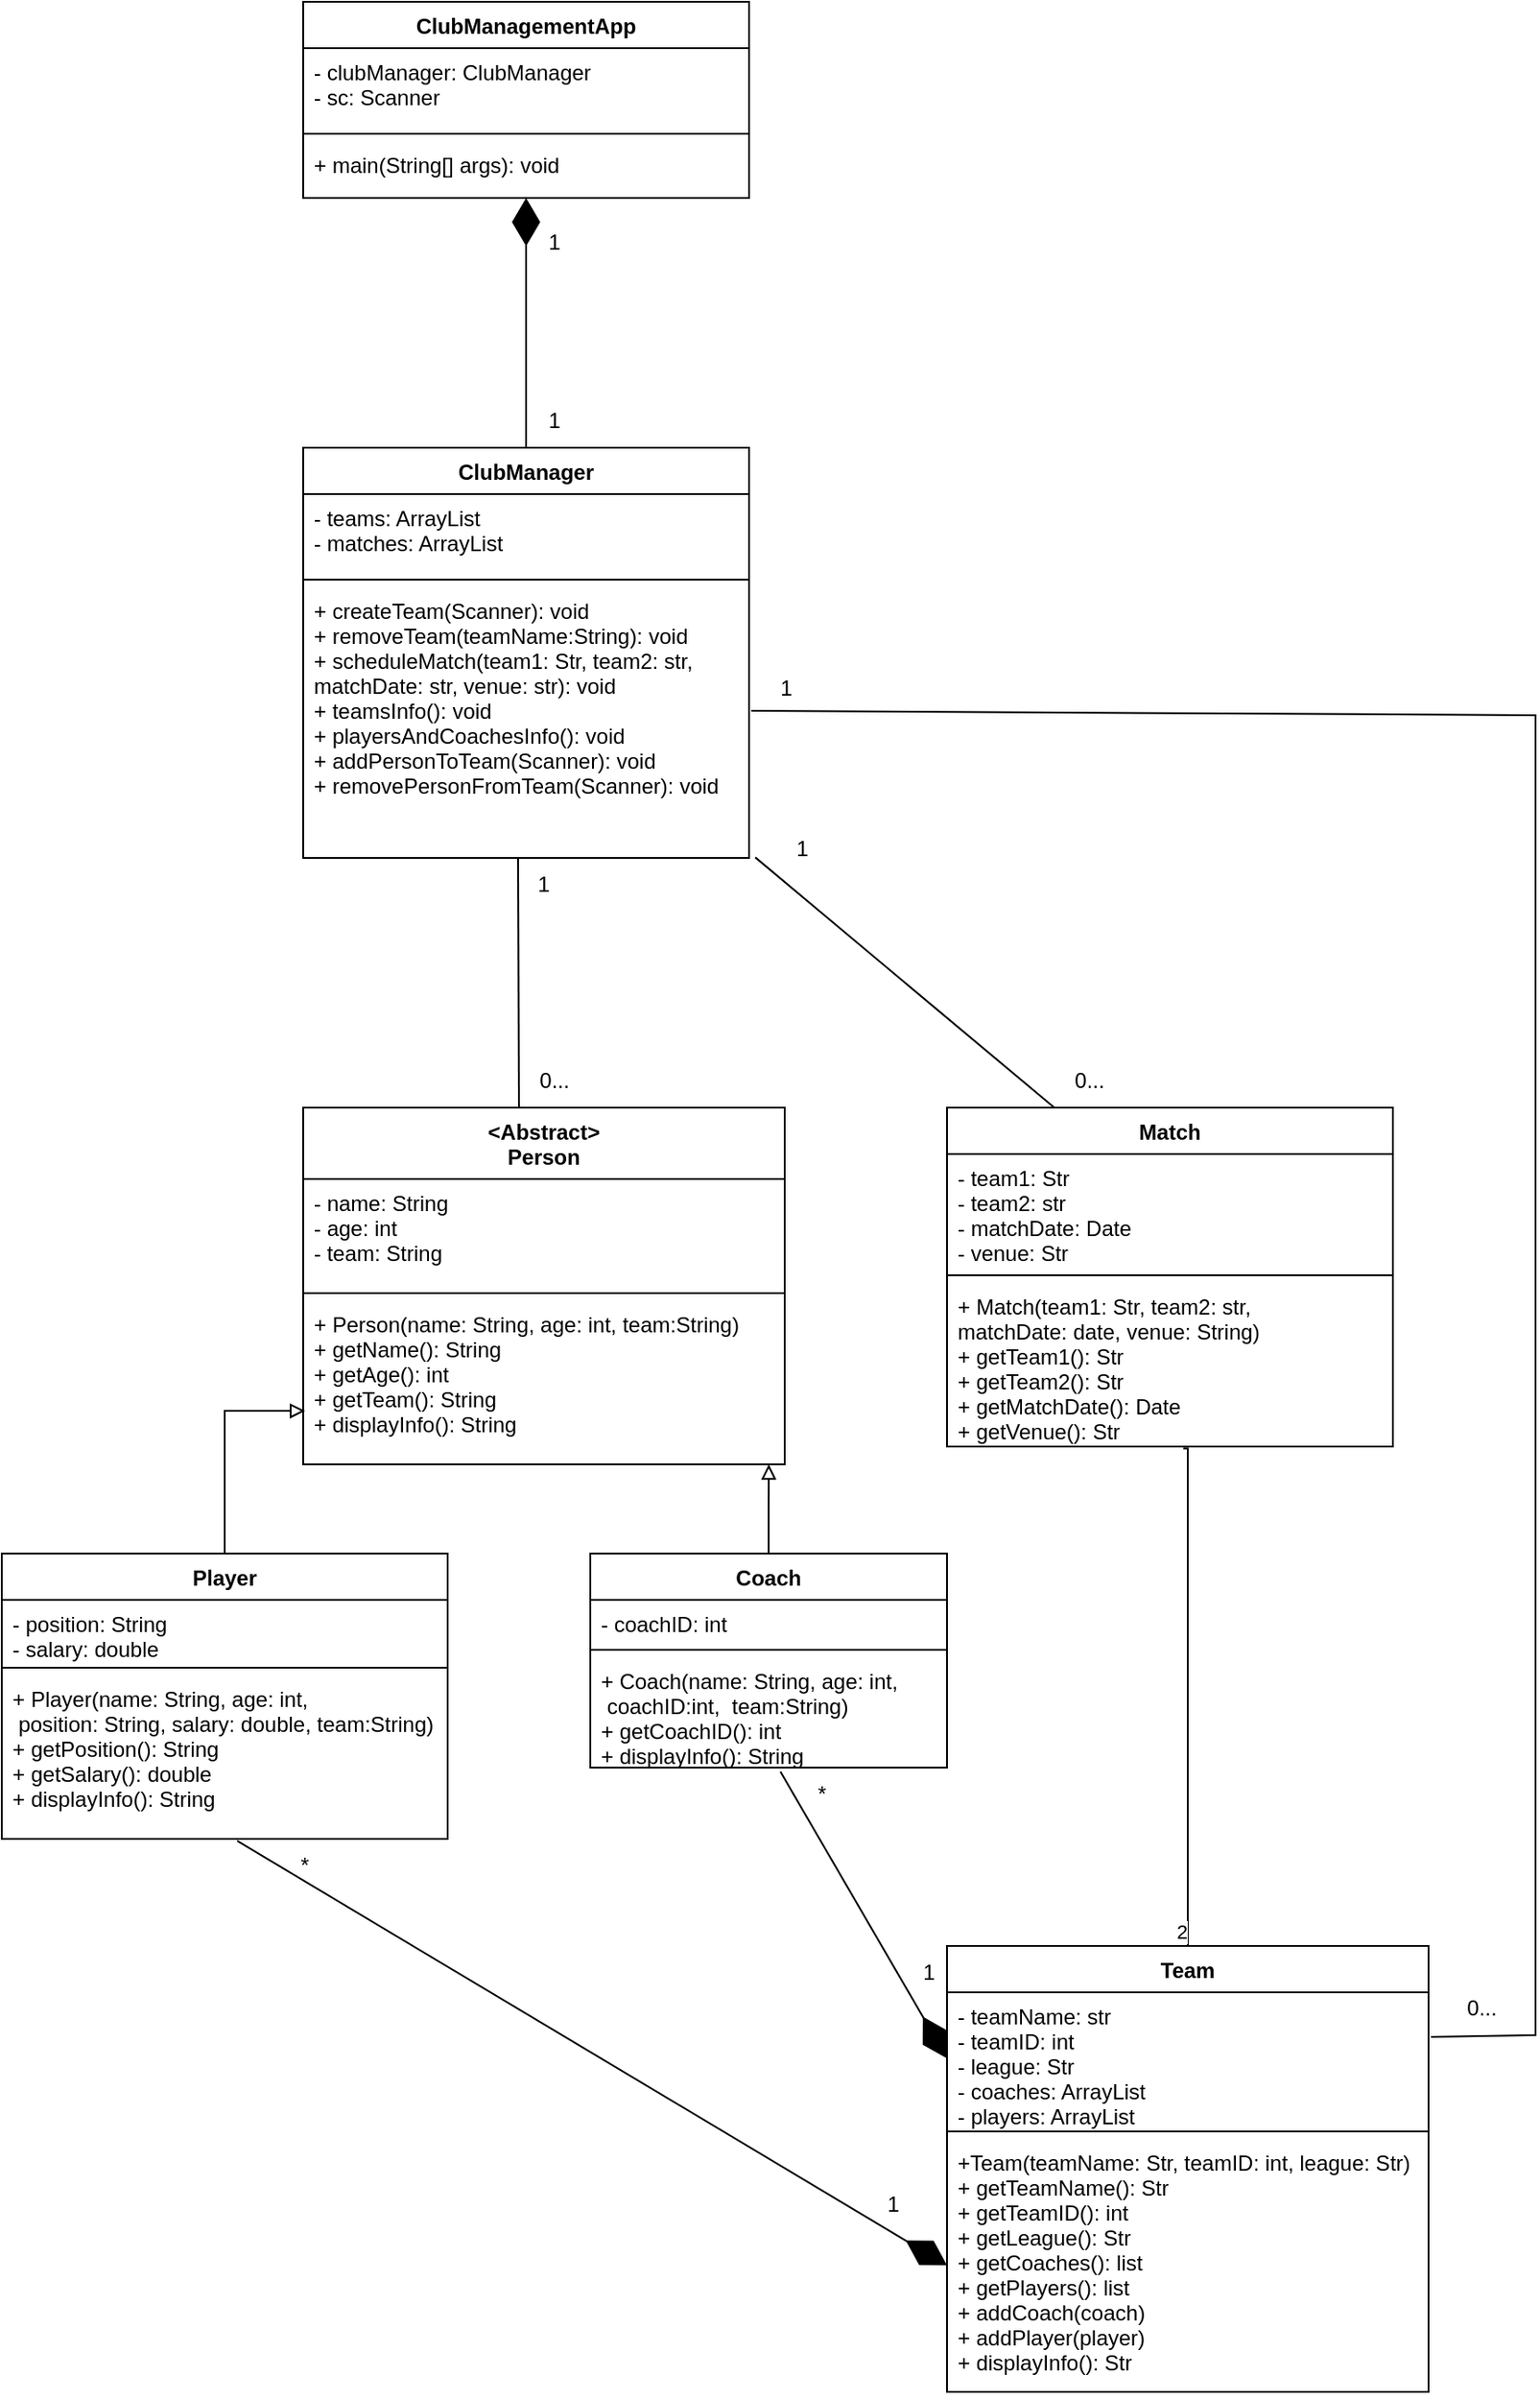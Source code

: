 <mxfile version="19.0.1" type="device"><diagram id="C5RBs43oDa-KdzZeNtuy" name="Page-1"><mxGraphModel dx="1391" dy="2142" grid="1" gridSize="10" guides="1" tooltips="1" connect="1" arrows="1" fold="1" page="1" pageScale="1" pageWidth="827" pageHeight="1169" math="0" shadow="0"><root><mxCell id="WIyWlLk6GJQsqaUBKTNV-0"/><mxCell id="WIyWlLk6GJQsqaUBKTNV-1" parent="WIyWlLk6GJQsqaUBKTNV-0"/><mxCell id="6xbzVxXad3uYgedOrMCX-0" value="&lt;Abstract&gt;&#10;Person" style="swimlane;fontStyle=1;align=center;verticalAlign=top;childLayout=stackLayout;horizontal=1;startSize=40;horizontalStack=0;resizeParent=1;resizeParentMax=0;resizeLast=0;collapsible=1;marginBottom=0;" vertex="1" parent="WIyWlLk6GJQsqaUBKTNV-1"><mxGeometry x="279" y="350" width="270" height="200" as="geometry"/></mxCell><mxCell id="6xbzVxXad3uYgedOrMCX-1" value="- name: String&#10;- age: int&#10;- team: String" style="text;strokeColor=none;fillColor=none;align=left;verticalAlign=top;spacingLeft=4;spacingRight=4;overflow=hidden;rotatable=0;points=[[0,0.5],[1,0.5]];portConstraint=eastwest;" vertex="1" parent="6xbzVxXad3uYgedOrMCX-0"><mxGeometry y="40" width="270" height="60" as="geometry"/></mxCell><mxCell id="6xbzVxXad3uYgedOrMCX-2" value="" style="line;strokeWidth=1;fillColor=none;align=left;verticalAlign=middle;spacingTop=-1;spacingLeft=3;spacingRight=3;rotatable=0;labelPosition=right;points=[];portConstraint=eastwest;" vertex="1" parent="6xbzVxXad3uYgedOrMCX-0"><mxGeometry y="100" width="270" height="8" as="geometry"/></mxCell><mxCell id="6xbzVxXad3uYgedOrMCX-3" value="+ Person(name: String, age: int, team:String)&#10;+ getName(): String&#10;+ getAge(): int&#10;+ getTeam(): String&#10;+ displayInfo(): String" style="text;strokeColor=none;fillColor=none;align=left;verticalAlign=top;spacingLeft=4;spacingRight=4;overflow=hidden;rotatable=0;points=[[0,0.5],[1,0.5]];portConstraint=eastwest;" vertex="1" parent="6xbzVxXad3uYgedOrMCX-0"><mxGeometry y="108" width="270" height="92" as="geometry"/></mxCell><mxCell id="6xbzVxXad3uYgedOrMCX-12" style="edgeStyle=orthogonalEdgeStyle;rounded=0;orthogonalLoop=1;jettySize=auto;html=1;entryX=0.004;entryY=0.674;entryDx=0;entryDy=0;entryPerimeter=0;endArrow=block;endFill=0;" edge="1" parent="WIyWlLk6GJQsqaUBKTNV-1" source="6xbzVxXad3uYgedOrMCX-4" target="6xbzVxXad3uYgedOrMCX-3"><mxGeometry relative="1" as="geometry"/></mxCell><mxCell id="6xbzVxXad3uYgedOrMCX-4" value="Player" style="swimlane;fontStyle=1;align=center;verticalAlign=top;childLayout=stackLayout;horizontal=1;startSize=26;horizontalStack=0;resizeParent=1;resizeParentMax=0;resizeLast=0;collapsible=1;marginBottom=0;" vertex="1" parent="WIyWlLk6GJQsqaUBKTNV-1"><mxGeometry x="110" y="600" width="250" height="160" as="geometry"/></mxCell><mxCell id="6xbzVxXad3uYgedOrMCX-5" value="- position: String&#10;- salary: double" style="text;strokeColor=none;fillColor=none;align=left;verticalAlign=top;spacingLeft=4;spacingRight=4;overflow=hidden;rotatable=0;points=[[0,0.5],[1,0.5]];portConstraint=eastwest;" vertex="1" parent="6xbzVxXad3uYgedOrMCX-4"><mxGeometry y="26" width="250" height="34" as="geometry"/></mxCell><mxCell id="6xbzVxXad3uYgedOrMCX-6" value="" style="line;strokeWidth=1;fillColor=none;align=left;verticalAlign=middle;spacingTop=-1;spacingLeft=3;spacingRight=3;rotatable=0;labelPosition=right;points=[];portConstraint=eastwest;" vertex="1" parent="6xbzVxXad3uYgedOrMCX-4"><mxGeometry y="60" width="250" height="8" as="geometry"/></mxCell><mxCell id="6xbzVxXad3uYgedOrMCX-7" value="+ Player(name: String, age: int,&#10; position: String, salary: double, team:String)&#10;+ getPosition(): String&#10;+ getSalary(): double&#10;+ displayInfo(): String" style="text;strokeColor=none;fillColor=none;align=left;verticalAlign=top;spacingLeft=4;spacingRight=4;overflow=hidden;rotatable=0;points=[[0,0.5],[1,0.5]];portConstraint=eastwest;" vertex="1" parent="6xbzVxXad3uYgedOrMCX-4"><mxGeometry y="68" width="250" height="92" as="geometry"/></mxCell><mxCell id="6xbzVxXad3uYgedOrMCX-13" style="edgeStyle=orthogonalEdgeStyle;rounded=0;orthogonalLoop=1;jettySize=auto;html=1;entryX=0.967;entryY=1;entryDx=0;entryDy=0;entryPerimeter=0;endArrow=block;endFill=0;" edge="1" parent="WIyWlLk6GJQsqaUBKTNV-1" source="6xbzVxXad3uYgedOrMCX-8" target="6xbzVxXad3uYgedOrMCX-3"><mxGeometry relative="1" as="geometry"/></mxCell><mxCell id="6xbzVxXad3uYgedOrMCX-8" value="Coach" style="swimlane;fontStyle=1;align=center;verticalAlign=top;childLayout=stackLayout;horizontal=1;startSize=26;horizontalStack=0;resizeParent=1;resizeParentMax=0;resizeLast=0;collapsible=1;marginBottom=0;" vertex="1" parent="WIyWlLk6GJQsqaUBKTNV-1"><mxGeometry x="440" y="600" width="200" height="120" as="geometry"/></mxCell><mxCell id="6xbzVxXad3uYgedOrMCX-9" value="- coachID: int" style="text;strokeColor=none;fillColor=none;align=left;verticalAlign=top;spacingLeft=4;spacingRight=4;overflow=hidden;rotatable=0;points=[[0,0.5],[1,0.5]];portConstraint=eastwest;" vertex="1" parent="6xbzVxXad3uYgedOrMCX-8"><mxGeometry y="26" width="200" height="24" as="geometry"/></mxCell><mxCell id="6xbzVxXad3uYgedOrMCX-10" value="" style="line;strokeWidth=1;fillColor=none;align=left;verticalAlign=middle;spacingTop=-1;spacingLeft=3;spacingRight=3;rotatable=0;labelPosition=right;points=[];portConstraint=eastwest;" vertex="1" parent="6xbzVxXad3uYgedOrMCX-8"><mxGeometry y="50" width="200" height="8" as="geometry"/></mxCell><mxCell id="6xbzVxXad3uYgedOrMCX-11" value="+ Coach(name: String, age: int,&#10; coachID:int,  team:String)&#10;+ getCoachID(): int&#10;+ displayInfo(): String" style="text;strokeColor=none;fillColor=none;align=left;verticalAlign=top;spacingLeft=4;spacingRight=4;overflow=hidden;rotatable=0;points=[[0,0.5],[1,0.5]];portConstraint=eastwest;" vertex="1" parent="6xbzVxXad3uYgedOrMCX-8"><mxGeometry y="58" width="200" height="62" as="geometry"/></mxCell><mxCell id="6xbzVxXad3uYgedOrMCX-14" value="Match" style="swimlane;fontStyle=1;align=center;verticalAlign=top;childLayout=stackLayout;horizontal=1;startSize=26;horizontalStack=0;resizeParent=1;resizeParentMax=0;resizeLast=0;collapsible=1;marginBottom=0;" vertex="1" parent="WIyWlLk6GJQsqaUBKTNV-1"><mxGeometry x="640" y="350" width="250" height="190" as="geometry"/></mxCell><mxCell id="6xbzVxXad3uYgedOrMCX-15" value="- team1: Str&#10;- team2: str&#10;- matchDate: Date&#10;- venue: Str" style="text;strokeColor=none;fillColor=none;align=left;verticalAlign=top;spacingLeft=4;spacingRight=4;overflow=hidden;rotatable=0;points=[[0,0.5],[1,0.5]];portConstraint=eastwest;" vertex="1" parent="6xbzVxXad3uYgedOrMCX-14"><mxGeometry y="26" width="250" height="64" as="geometry"/></mxCell><mxCell id="6xbzVxXad3uYgedOrMCX-16" value="" style="line;strokeWidth=1;fillColor=none;align=left;verticalAlign=middle;spacingTop=-1;spacingLeft=3;spacingRight=3;rotatable=0;labelPosition=right;points=[];portConstraint=eastwest;" vertex="1" parent="6xbzVxXad3uYgedOrMCX-14"><mxGeometry y="90" width="250" height="8" as="geometry"/></mxCell><mxCell id="6xbzVxXad3uYgedOrMCX-17" value="+ Match(team1: Str, team2: str, &#10;matchDate: date, venue: String)&#10;+ getTeam1(): Str&#10;+ getTeam2(): Str&#10;+ getMatchDate(): Date&#10;+ getVenue(): Str" style="text;strokeColor=none;fillColor=none;align=left;verticalAlign=top;spacingLeft=4;spacingRight=4;overflow=hidden;rotatable=0;points=[[0,0.5],[1,0.5]];portConstraint=eastwest;" vertex="1" parent="6xbzVxXad3uYgedOrMCX-14"><mxGeometry y="98" width="250" height="92" as="geometry"/></mxCell><mxCell id="6xbzVxXad3uYgedOrMCX-18" value="Team" style="swimlane;fontStyle=1;align=center;verticalAlign=top;childLayout=stackLayout;horizontal=1;startSize=26;horizontalStack=0;resizeParent=1;resizeParentMax=0;resizeLast=0;collapsible=1;marginBottom=0;" vertex="1" parent="WIyWlLk6GJQsqaUBKTNV-1"><mxGeometry x="640" y="820" width="270" height="250" as="geometry"/></mxCell><mxCell id="6xbzVxXad3uYgedOrMCX-19" value="- teamName: str&#10;- teamID: int&#10;- league: Str&#10;- coaches: ArrayList&#10;- players: ArrayList" style="text;strokeColor=none;fillColor=none;align=left;verticalAlign=top;spacingLeft=4;spacingRight=4;overflow=hidden;rotatable=0;points=[[0,0.5],[1,0.5]];portConstraint=eastwest;" vertex="1" parent="6xbzVxXad3uYgedOrMCX-18"><mxGeometry y="26" width="270" height="74" as="geometry"/></mxCell><mxCell id="6xbzVxXad3uYgedOrMCX-20" value="" style="line;strokeWidth=1;fillColor=none;align=left;verticalAlign=middle;spacingTop=-1;spacingLeft=3;spacingRight=3;rotatable=0;labelPosition=right;points=[];portConstraint=eastwest;" vertex="1" parent="6xbzVxXad3uYgedOrMCX-18"><mxGeometry y="100" width="270" height="8" as="geometry"/></mxCell><mxCell id="6xbzVxXad3uYgedOrMCX-21" value="+Team(teamName: Str, teamID: int, league: Str)&#10;+ getTeamName(): Str&#10;+ getTeamID(): int&#10;+ getLeague(): Str&#10;+ getCoaches(): list&#10;+ getPlayers(): list&#10;+ addCoach(coach)&#10;+ addPlayer(player)&#10;+ displayInfo(): Str" style="text;strokeColor=none;fillColor=none;align=left;verticalAlign=top;spacingLeft=4;spacingRight=4;overflow=hidden;rotatable=0;points=[[0,0.5],[1,0.5]];portConstraint=eastwest;" vertex="1" parent="6xbzVxXad3uYgedOrMCX-18"><mxGeometry y="108" width="270" height="142" as="geometry"/></mxCell><mxCell id="6xbzVxXad3uYgedOrMCX-22" value="" style="endArrow=none;html=1;edgeStyle=orthogonalEdgeStyle;rounded=0;entryX=0.5;entryY=0;entryDx=0;entryDy=0;exitX=0.53;exitY=1.012;exitDx=0;exitDy=0;exitPerimeter=0;" edge="1" parent="WIyWlLk6GJQsqaUBKTNV-1" source="6xbzVxXad3uYgedOrMCX-17" target="6xbzVxXad3uYgedOrMCX-18"><mxGeometry relative="1" as="geometry"><mxPoint x="775" y="570" as="sourcePoint"/><mxPoint x="750" y="730" as="targetPoint"/><Array as="points"><mxPoint x="775" y="541"/></Array></mxGeometry></mxCell><mxCell id="6xbzVxXad3uYgedOrMCX-24" value="2" style="edgeLabel;resizable=0;html=1;align=right;verticalAlign=bottom;" connectable="0" vertex="1" parent="6xbzVxXad3uYgedOrMCX-22"><mxGeometry x="1" relative="1" as="geometry"/></mxCell><mxCell id="6xbzVxXad3uYgedOrMCX-25" value="" style="endArrow=diamondThin;endFill=1;endSize=24;html=1;rounded=0;exitX=0.528;exitY=1.012;exitDx=0;exitDy=0;exitPerimeter=0;entryX=0;entryY=0.5;entryDx=0;entryDy=0;" edge="1" parent="WIyWlLk6GJQsqaUBKTNV-1" source="6xbzVxXad3uYgedOrMCX-7" target="6xbzVxXad3uYgedOrMCX-21"><mxGeometry width="160" relative="1" as="geometry"><mxPoint x="590" y="730" as="sourcePoint"/><mxPoint x="750" y="730" as="targetPoint"/></mxGeometry></mxCell><mxCell id="6xbzVxXad3uYgedOrMCX-26" value="1" style="text;html=1;strokeColor=none;fillColor=none;align=center;verticalAlign=middle;whiteSpace=wrap;rounded=0;" vertex="1" parent="WIyWlLk6GJQsqaUBKTNV-1"><mxGeometry x="580" y="950" width="60" height="30" as="geometry"/></mxCell><mxCell id="6xbzVxXad3uYgedOrMCX-27" value="*" style="text;html=1;strokeColor=none;fillColor=none;align=center;verticalAlign=middle;whiteSpace=wrap;rounded=0;" vertex="1" parent="WIyWlLk6GJQsqaUBKTNV-1"><mxGeometry x="250" y="760" width="60" height="30" as="geometry"/></mxCell><mxCell id="6xbzVxXad3uYgedOrMCX-28" value="" style="endArrow=diamondThin;endFill=1;endSize=24;html=1;rounded=0;entryX=0;entryY=0.5;entryDx=0;entryDy=0;exitX=0.533;exitY=1.037;exitDx=0;exitDy=0;exitPerimeter=0;" edge="1" parent="WIyWlLk6GJQsqaUBKTNV-1" source="6xbzVxXad3uYgedOrMCX-11" target="6xbzVxXad3uYgedOrMCX-19"><mxGeometry width="160" relative="1" as="geometry"><mxPoint x="560" y="730" as="sourcePoint"/><mxPoint x="750" y="730" as="targetPoint"/></mxGeometry></mxCell><mxCell id="6xbzVxXad3uYgedOrMCX-29" value="*" style="text;html=1;strokeColor=none;fillColor=none;align=center;verticalAlign=middle;whiteSpace=wrap;rounded=0;" vertex="1" parent="WIyWlLk6GJQsqaUBKTNV-1"><mxGeometry x="540" y="720" width="60" height="30" as="geometry"/></mxCell><mxCell id="6xbzVxXad3uYgedOrMCX-30" value="1" style="text;html=1;strokeColor=none;fillColor=none;align=center;verticalAlign=middle;whiteSpace=wrap;rounded=0;" vertex="1" parent="WIyWlLk6GJQsqaUBKTNV-1"><mxGeometry x="600" y="820" width="60" height="30" as="geometry"/></mxCell><mxCell id="6xbzVxXad3uYgedOrMCX-31" value="ClubManager" style="swimlane;fontStyle=1;align=center;verticalAlign=top;childLayout=stackLayout;horizontal=1;startSize=26;horizontalStack=0;resizeParent=1;resizeParentMax=0;resizeLast=0;collapsible=1;marginBottom=0;" vertex="1" parent="WIyWlLk6GJQsqaUBKTNV-1"><mxGeometry x="279" y="-20" width="250" height="230" as="geometry"/></mxCell><mxCell id="6xbzVxXad3uYgedOrMCX-32" value="- teams: ArrayList&#10;- matches: ArrayList" style="text;strokeColor=none;fillColor=none;align=left;verticalAlign=top;spacingLeft=4;spacingRight=4;overflow=hidden;rotatable=0;points=[[0,0.5],[1,0.5]];portConstraint=eastwest;" vertex="1" parent="6xbzVxXad3uYgedOrMCX-31"><mxGeometry y="26" width="250" height="44" as="geometry"/></mxCell><mxCell id="6xbzVxXad3uYgedOrMCX-33" value="" style="line;strokeWidth=1;fillColor=none;align=left;verticalAlign=middle;spacingTop=-1;spacingLeft=3;spacingRight=3;rotatable=0;labelPosition=right;points=[];portConstraint=eastwest;" vertex="1" parent="6xbzVxXad3uYgedOrMCX-31"><mxGeometry y="70" width="250" height="8" as="geometry"/></mxCell><mxCell id="6xbzVxXad3uYgedOrMCX-34" value="+ createTeam(Scanner): void&#10;+ removeTeam(teamName:String): void&#10;+ scheduleMatch(team1: Str, team2: str,&#10;matchDate: str, venue: str): void&#10;+ teamsInfo(): void&#10;+ playersAndCoachesInfo(): void&#10;+ addPersonToTeam(Scanner): void&#10;+ removePersonFromTeam(Scanner): void&#10;" style="text;strokeColor=none;fillColor=none;align=left;verticalAlign=top;spacingLeft=4;spacingRight=4;overflow=hidden;rotatable=0;points=[[0,0.5],[1,0.5]];portConstraint=eastwest;" vertex="1" parent="6xbzVxXad3uYgedOrMCX-31"><mxGeometry y="78" width="250" height="152" as="geometry"/></mxCell><mxCell id="6xbzVxXad3uYgedOrMCX-35" value="" style="endArrow=none;html=1;rounded=0;entryX=0.482;entryY=0.998;entryDx=0;entryDy=0;entryPerimeter=0;" edge="1" parent="WIyWlLk6GJQsqaUBKTNV-1" target="6xbzVxXad3uYgedOrMCX-34"><mxGeometry width="50" height="50" relative="1" as="geometry"><mxPoint x="400" y="350" as="sourcePoint"/><mxPoint x="450" y="300" as="targetPoint"/></mxGeometry></mxCell><mxCell id="6xbzVxXad3uYgedOrMCX-36" value="" style="endArrow=none;html=1;rounded=0;entryX=1.014;entryY=0.998;entryDx=0;entryDy=0;entryPerimeter=0;" edge="1" parent="WIyWlLk6GJQsqaUBKTNV-1" target="6xbzVxXad3uYgedOrMCX-34"><mxGeometry width="50" height="50" relative="1" as="geometry"><mxPoint x="700.5" y="350.3" as="sourcePoint"/><mxPoint x="700" y="209.996" as="targetPoint"/></mxGeometry></mxCell><mxCell id="6xbzVxXad3uYgedOrMCX-37" value="" style="endArrow=none;html=1;rounded=0;exitX=1.005;exitY=0.337;exitDx=0;exitDy=0;exitPerimeter=0;entryX=1.005;entryY=0.457;entryDx=0;entryDy=0;entryPerimeter=0;" edge="1" parent="WIyWlLk6GJQsqaUBKTNV-1" source="6xbzVxXad3uYgedOrMCX-19" target="6xbzVxXad3uYgedOrMCX-34"><mxGeometry width="50" height="50" relative="1" as="geometry"><mxPoint x="960.5" y="870.3" as="sourcePoint"/><mxPoint x="970" y="130" as="targetPoint"/><Array as="points"><mxPoint x="970" y="870"/><mxPoint x="970" y="130"/></Array></mxGeometry></mxCell><mxCell id="6xbzVxXad3uYgedOrMCX-38" value="1" style="text;html=1;strokeColor=none;fillColor=none;align=center;verticalAlign=middle;whiteSpace=wrap;rounded=0;" vertex="1" parent="WIyWlLk6GJQsqaUBKTNV-1"><mxGeometry x="384" y="210" width="60" height="30" as="geometry"/></mxCell><mxCell id="6xbzVxXad3uYgedOrMCX-39" value="1" style="text;html=1;strokeColor=none;fillColor=none;align=center;verticalAlign=middle;whiteSpace=wrap;rounded=0;" vertex="1" parent="WIyWlLk6GJQsqaUBKTNV-1"><mxGeometry x="529" y="190" width="60" height="30" as="geometry"/></mxCell><mxCell id="6xbzVxXad3uYgedOrMCX-40" value="1" style="text;html=1;strokeColor=none;fillColor=none;align=center;verticalAlign=middle;whiteSpace=wrap;rounded=0;" vertex="1" parent="WIyWlLk6GJQsqaUBKTNV-1"><mxGeometry x="520" y="100" width="60" height="30" as="geometry"/></mxCell><mxCell id="6xbzVxXad3uYgedOrMCX-41" value="0..." style="text;html=1;strokeColor=none;fillColor=none;align=center;verticalAlign=middle;whiteSpace=wrap;rounded=0;" vertex="1" parent="WIyWlLk6GJQsqaUBKTNV-1"><mxGeometry x="390" y="320" width="60" height="30" as="geometry"/></mxCell><mxCell id="6xbzVxXad3uYgedOrMCX-42" value="0..." style="text;html=1;strokeColor=none;fillColor=none;align=center;verticalAlign=middle;whiteSpace=wrap;rounded=0;" vertex="1" parent="WIyWlLk6GJQsqaUBKTNV-1"><mxGeometry x="910" y="840" width="60" height="30" as="geometry"/></mxCell><mxCell id="6xbzVxXad3uYgedOrMCX-43" value="0..." style="text;html=1;strokeColor=none;fillColor=none;align=center;verticalAlign=middle;whiteSpace=wrap;rounded=0;" vertex="1" parent="WIyWlLk6GJQsqaUBKTNV-1"><mxGeometry x="690" y="320" width="60" height="30" as="geometry"/></mxCell><mxCell id="6xbzVxXad3uYgedOrMCX-44" value="ClubManagementApp" style="swimlane;fontStyle=1;align=center;verticalAlign=top;childLayout=stackLayout;horizontal=1;startSize=26;horizontalStack=0;resizeParent=1;resizeParentMax=0;resizeLast=0;collapsible=1;marginBottom=0;" vertex="1" parent="WIyWlLk6GJQsqaUBKTNV-1"><mxGeometry x="279" y="-270" width="250" height="110" as="geometry"/></mxCell><mxCell id="6xbzVxXad3uYgedOrMCX-45" value="- clubManager: ClubManager&#10;- sc: Scanner" style="text;strokeColor=none;fillColor=none;align=left;verticalAlign=top;spacingLeft=4;spacingRight=4;overflow=hidden;rotatable=0;points=[[0,0.5],[1,0.5]];portConstraint=eastwest;" vertex="1" parent="6xbzVxXad3uYgedOrMCX-44"><mxGeometry y="26" width="250" height="44" as="geometry"/></mxCell><mxCell id="6xbzVxXad3uYgedOrMCX-46" value="" style="line;strokeWidth=1;fillColor=none;align=left;verticalAlign=middle;spacingTop=-1;spacingLeft=3;spacingRight=3;rotatable=0;labelPosition=right;points=[];portConstraint=eastwest;" vertex="1" parent="6xbzVxXad3uYgedOrMCX-44"><mxGeometry y="70" width="250" height="8" as="geometry"/></mxCell><mxCell id="6xbzVxXad3uYgedOrMCX-47" value="+ main(String[] args): void" style="text;strokeColor=none;fillColor=none;align=left;verticalAlign=top;spacingLeft=4;spacingRight=4;overflow=hidden;rotatable=0;points=[[0,0.5],[1,0.5]];portConstraint=eastwest;" vertex="1" parent="6xbzVxXad3uYgedOrMCX-44"><mxGeometry y="78" width="250" height="32" as="geometry"/></mxCell><mxCell id="6xbzVxXad3uYgedOrMCX-48" value="" style="endArrow=diamondThin;endFill=1;endSize=24;html=1;rounded=0;strokeColor=#000000;exitX=0.5;exitY=0;exitDx=0;exitDy=0;startArrow=none;" edge="1" parent="WIyWlLk6GJQsqaUBKTNV-1" target="6xbzVxXad3uYgedOrMCX-47" source="6xbzVxXad3uYgedOrMCX-31"><mxGeometry width="160" relative="1" as="geometry"><mxPoint x="320" y="-121.0" as="sourcePoint"/><mxPoint x="341" y="29" as="targetPoint"/></mxGeometry></mxCell><mxCell id="6xbzVxXad3uYgedOrMCX-49" value="1" style="text;html=1;strokeColor=none;fillColor=none;align=center;verticalAlign=middle;whiteSpace=wrap;rounded=0;" vertex="1" parent="WIyWlLk6GJQsqaUBKTNV-1"><mxGeometry x="390" y="-50" width="60" height="30" as="geometry"/></mxCell><mxCell id="6xbzVxXad3uYgedOrMCX-50" value="1" style="text;html=1;strokeColor=none;fillColor=none;align=center;verticalAlign=middle;whiteSpace=wrap;rounded=0;" vertex="1" parent="WIyWlLk6GJQsqaUBKTNV-1"><mxGeometry x="400" y="-150" width="40" height="30" as="geometry"/></mxCell></root></mxGraphModel></diagram></mxfile>